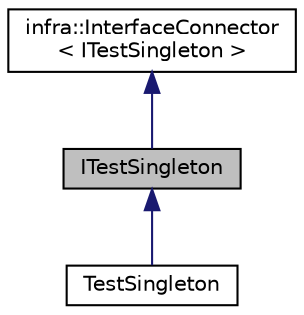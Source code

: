 digraph "ITestSingleton"
{
 // INTERACTIVE_SVG=YES
  edge [fontname="Helvetica",fontsize="10",labelfontname="Helvetica",labelfontsize="10"];
  node [fontname="Helvetica",fontsize="10",shape=record];
  Node0 [label="ITestSingleton",height=0.2,width=0.4,color="black", fillcolor="grey75", style="filled", fontcolor="black"];
  Node1 -> Node0 [dir="back",color="midnightblue",fontsize="10",style="solid",fontname="Helvetica"];
  Node1 [label="infra::InterfaceConnector\l\< ITestSingleton \>",height=0.2,width=0.4,color="black", fillcolor="white", style="filled",URL="$d3/d0e/classinfra_1_1_interface_connector.html"];
  Node0 -> Node2 [dir="back",color="midnightblue",fontsize="10",style="solid",fontname="Helvetica"];
  Node2 [label="TestSingleton",height=0.2,width=0.4,color="black", fillcolor="white", style="filled",URL="$de/dc2/class_test_singleton.html"];
}
